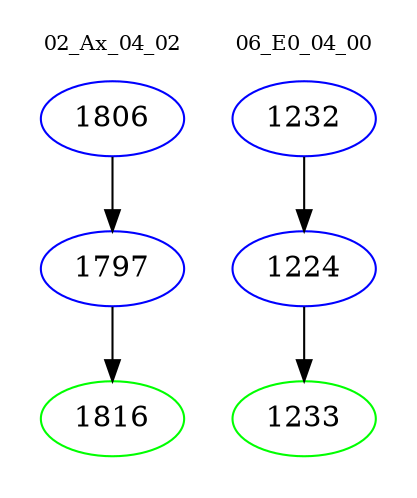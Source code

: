 digraph{
subgraph cluster_0 {
color = white
label = "02_Ax_04_02";
fontsize=10;
T0_1806 [label="1806", color="blue"]
T0_1806 -> T0_1797 [color="black"]
T0_1797 [label="1797", color="blue"]
T0_1797 -> T0_1816 [color="black"]
T0_1816 [label="1816", color="green"]
}
subgraph cluster_1 {
color = white
label = "06_E0_04_00";
fontsize=10;
T1_1232 [label="1232", color="blue"]
T1_1232 -> T1_1224 [color="black"]
T1_1224 [label="1224", color="blue"]
T1_1224 -> T1_1233 [color="black"]
T1_1233 [label="1233", color="green"]
}
}
